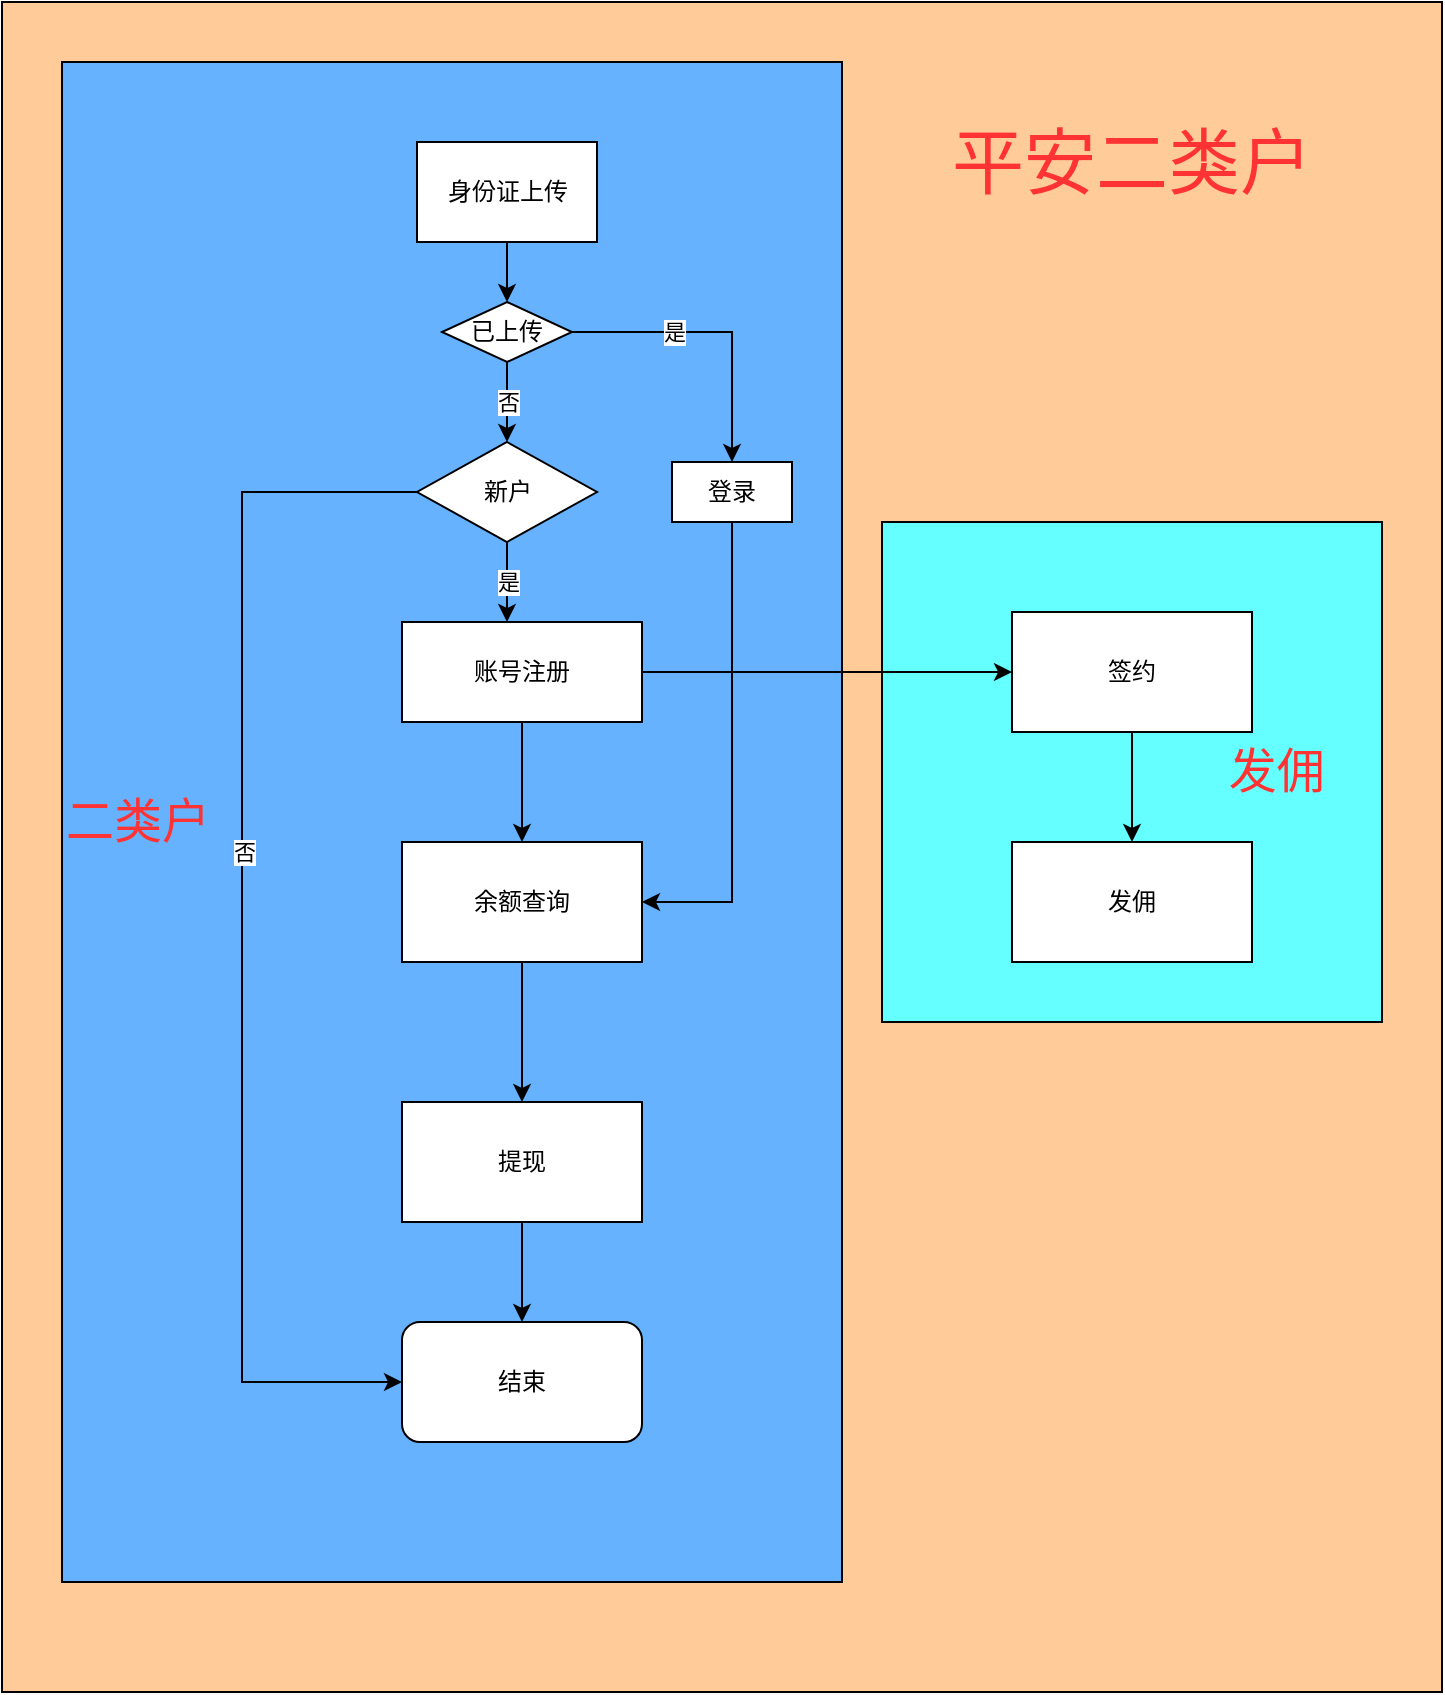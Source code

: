 <mxfile version="16.5.6" type="github">
  <diagram id="ECkrB1jMdO-9J8o60q_2" name="第 1 页">
    <mxGraphModel dx="1422" dy="762" grid="1" gridSize="10" guides="1" tooltips="1" connect="1" arrows="1" fold="1" page="1" pageScale="1" pageWidth="827" pageHeight="1169" math="0" shadow="0">
      <root>
        <mxCell id="0" />
        <mxCell id="1" parent="0" />
        <mxCell id="h-Xt1tI1-LUMdmjLfkKE-1" value="&lt;div&gt;&lt;br&gt;&lt;/div&gt;" style="rounded=0;whiteSpace=wrap;html=1;fontColor=#FF3333;align=left;fillColor=#FFCC99;" parent="1" vertex="1">
          <mxGeometry x="80" y="180" width="720" height="845" as="geometry" />
        </mxCell>
        <mxCell id="h-Xt1tI1-LUMdmjLfkKE-2" value="&lt;font style=&quot;font-size: 24px&quot;&gt;二类户&lt;/font&gt;" style="rounded=0;whiteSpace=wrap;html=1;fontColor=#FF3333;align=left;fillColor=#66B2FF;" parent="1" vertex="1">
          <mxGeometry x="110" y="210" width="390" height="760" as="geometry" />
        </mxCell>
        <mxCell id="h-Xt1tI1-LUMdmjLfkKE-3" value="&lt;font style=&quot;font-size: 24px&quot;&gt;发佣&amp;nbsp; &amp;nbsp;&amp;nbsp;&lt;/font&gt;" style="rounded=0;whiteSpace=wrap;html=1;fillColor=#66FFFF;align=right;fontColor=#FF3333;" parent="1" vertex="1">
          <mxGeometry x="520" y="440" width="250" height="250" as="geometry" />
        </mxCell>
        <mxCell id="h-Xt1tI1-LUMdmjLfkKE-4" value="" style="edgeStyle=orthogonalEdgeStyle;rounded=0;orthogonalLoop=1;jettySize=auto;html=1;entryX=0.5;entryY=0;entryDx=0;entryDy=0;" parent="1" source="h-Xt1tI1-LUMdmjLfkKE-5" edge="1" target="PTR1udxUZSkDVxZLzC3a-2">
          <mxGeometry relative="1" as="geometry">
            <mxPoint x="340" y="370" as="targetPoint" />
          </mxGeometry>
        </mxCell>
        <mxCell id="h-Xt1tI1-LUMdmjLfkKE-5" value="身份证上传" style="rounded=0;whiteSpace=wrap;html=1;" parent="1" vertex="1">
          <mxGeometry x="287.5" y="250" width="90" height="50" as="geometry" />
        </mxCell>
        <mxCell id="h-Xt1tI1-LUMdmjLfkKE-6" value="" style="edgeStyle=orthogonalEdgeStyle;rounded=0;orthogonalLoop=1;jettySize=auto;html=1;" parent="1" source="h-Xt1tI1-LUMdmjLfkKE-8" target="h-Xt1tI1-LUMdmjLfkKE-10" edge="1">
          <mxGeometry relative="1" as="geometry" />
        </mxCell>
        <mxCell id="h-Xt1tI1-LUMdmjLfkKE-7" style="edgeStyle=orthogonalEdgeStyle;rounded=0;orthogonalLoop=1;jettySize=auto;html=1;" parent="1" source="h-Xt1tI1-LUMdmjLfkKE-8" edge="1" target="h-Xt1tI1-LUMdmjLfkKE-19">
          <mxGeometry relative="1" as="geometry">
            <mxPoint x="480" y="515" as="targetPoint" />
          </mxGeometry>
        </mxCell>
        <mxCell id="h-Xt1tI1-LUMdmjLfkKE-8" value="账号注册" style="whiteSpace=wrap;html=1;rounded=0;" parent="1" vertex="1">
          <mxGeometry x="280" y="490" width="120" height="50" as="geometry" />
        </mxCell>
        <mxCell id="h-Xt1tI1-LUMdmjLfkKE-9" value="" style="edgeStyle=orthogonalEdgeStyle;rounded=0;orthogonalLoop=1;jettySize=auto;html=1;" parent="1" source="h-Xt1tI1-LUMdmjLfkKE-10" target="h-Xt1tI1-LUMdmjLfkKE-12" edge="1">
          <mxGeometry relative="1" as="geometry" />
        </mxCell>
        <mxCell id="h-Xt1tI1-LUMdmjLfkKE-10" value="余额查询" style="whiteSpace=wrap;html=1;rounded=0;" parent="1" vertex="1">
          <mxGeometry x="280" y="600" width="120" height="60" as="geometry" />
        </mxCell>
        <mxCell id="h-Xt1tI1-LUMdmjLfkKE-11" value="" style="edgeStyle=orthogonalEdgeStyle;rounded=0;orthogonalLoop=1;jettySize=auto;html=1;" parent="1" source="h-Xt1tI1-LUMdmjLfkKE-12" target="h-Xt1tI1-LUMdmjLfkKE-17" edge="1">
          <mxGeometry relative="1" as="geometry" />
        </mxCell>
        <mxCell id="h-Xt1tI1-LUMdmjLfkKE-12" value="提现" style="whiteSpace=wrap;html=1;rounded=0;" parent="1" vertex="1">
          <mxGeometry x="280" y="730" width="120" height="60" as="geometry" />
        </mxCell>
        <mxCell id="h-Xt1tI1-LUMdmjLfkKE-13" value="是" style="edgeStyle=orthogonalEdgeStyle;rounded=0;orthogonalLoop=1;jettySize=auto;html=1;" parent="1" source="h-Xt1tI1-LUMdmjLfkKE-16" target="h-Xt1tI1-LUMdmjLfkKE-8" edge="1">
          <mxGeometry relative="1" as="geometry">
            <Array as="points">
              <mxPoint x="340" y="450" />
              <mxPoint x="340" y="450" />
            </Array>
          </mxGeometry>
        </mxCell>
        <mxCell id="h-Xt1tI1-LUMdmjLfkKE-14" style="edgeStyle=orthogonalEdgeStyle;rounded=0;orthogonalLoop=1;jettySize=auto;html=1;exitX=0;exitY=0.5;exitDx=0;exitDy=0;entryX=0;entryY=0.5;entryDx=0;entryDy=0;" parent="1" source="h-Xt1tI1-LUMdmjLfkKE-16" target="h-Xt1tI1-LUMdmjLfkKE-17" edge="1">
          <mxGeometry relative="1" as="geometry">
            <Array as="points">
              <mxPoint x="200" y="425" />
              <mxPoint x="200" y="870" />
            </Array>
          </mxGeometry>
        </mxCell>
        <mxCell id="h-Xt1tI1-LUMdmjLfkKE-15" value="否" style="edgeLabel;html=1;align=center;verticalAlign=middle;resizable=0;points=[];" parent="h-Xt1tI1-LUMdmjLfkKE-14" vertex="1" connectable="0">
          <mxGeometry x="-0.126" y="1" relative="1" as="geometry">
            <mxPoint as="offset" />
          </mxGeometry>
        </mxCell>
        <mxCell id="h-Xt1tI1-LUMdmjLfkKE-16" value="新户" style="rhombus;whiteSpace=wrap;html=1;" parent="1" vertex="1">
          <mxGeometry x="287.5" y="400" width="90" height="50" as="geometry" />
        </mxCell>
        <mxCell id="h-Xt1tI1-LUMdmjLfkKE-17" value="结束" style="rounded=1;whiteSpace=wrap;html=1;" parent="1" vertex="1">
          <mxGeometry x="280" y="840" width="120" height="60" as="geometry" />
        </mxCell>
        <mxCell id="h-Xt1tI1-LUMdmjLfkKE-18" value="" style="edgeStyle=orthogonalEdgeStyle;rounded=0;orthogonalLoop=1;jettySize=auto;html=1;" parent="1" source="h-Xt1tI1-LUMdmjLfkKE-19" target="h-Xt1tI1-LUMdmjLfkKE-20" edge="1">
          <mxGeometry relative="1" as="geometry" />
        </mxCell>
        <mxCell id="h-Xt1tI1-LUMdmjLfkKE-19" value="签约" style="rounded=0;whiteSpace=wrap;html=1;" parent="1" vertex="1">
          <mxGeometry x="585" y="485" width="120" height="60" as="geometry" />
        </mxCell>
        <mxCell id="h-Xt1tI1-LUMdmjLfkKE-20" value="发佣" style="whiteSpace=wrap;html=1;rounded=0;" parent="1" vertex="1">
          <mxGeometry x="585" y="600" width="120" height="60" as="geometry" />
        </mxCell>
        <mxCell id="h-Xt1tI1-LUMdmjLfkKE-21" value="&lt;font style=&quot;font-size: 36px&quot;&gt;平安二类户&lt;/font&gt;" style="text;html=1;strokeColor=none;fillColor=none;align=center;verticalAlign=middle;whiteSpace=wrap;rounded=0;fontColor=#FF3333;" parent="1" vertex="1">
          <mxGeometry x="545" y="230" width="200" height="60" as="geometry" />
        </mxCell>
        <mxCell id="PTR1udxUZSkDVxZLzC3a-5" style="edgeStyle=orthogonalEdgeStyle;rounded=0;orthogonalLoop=1;jettySize=auto;html=1;exitX=1;exitY=0.5;exitDx=0;exitDy=0;entryX=0.5;entryY=0;entryDx=0;entryDy=0;" edge="1" parent="1" source="PTR1udxUZSkDVxZLzC3a-2" target="PTR1udxUZSkDVxZLzC3a-4">
          <mxGeometry relative="1" as="geometry" />
        </mxCell>
        <mxCell id="PTR1udxUZSkDVxZLzC3a-7" value="是" style="edgeLabel;html=1;align=center;verticalAlign=middle;resizable=0;points=[];" vertex="1" connectable="0" parent="PTR1udxUZSkDVxZLzC3a-5">
          <mxGeometry x="-0.297" relative="1" as="geometry">
            <mxPoint as="offset" />
          </mxGeometry>
        </mxCell>
        <mxCell id="PTR1udxUZSkDVxZLzC3a-8" value="否" style="edgeStyle=orthogonalEdgeStyle;rounded=0;orthogonalLoop=1;jettySize=auto;html=1;exitX=0.5;exitY=1;exitDx=0;exitDy=0;" edge="1" parent="1" source="PTR1udxUZSkDVxZLzC3a-2" target="h-Xt1tI1-LUMdmjLfkKE-16">
          <mxGeometry relative="1" as="geometry" />
        </mxCell>
        <mxCell id="PTR1udxUZSkDVxZLzC3a-2" value="已上传" style="rhombus;whiteSpace=wrap;html=1;" vertex="1" parent="1">
          <mxGeometry x="300" y="330" width="65" height="30" as="geometry" />
        </mxCell>
        <mxCell id="PTR1udxUZSkDVxZLzC3a-6" style="edgeStyle=orthogonalEdgeStyle;rounded=0;orthogonalLoop=1;jettySize=auto;html=1;exitX=0.5;exitY=1;exitDx=0;exitDy=0;entryX=1;entryY=0.5;entryDx=0;entryDy=0;" edge="1" parent="1" source="PTR1udxUZSkDVxZLzC3a-4" target="h-Xt1tI1-LUMdmjLfkKE-10">
          <mxGeometry relative="1" as="geometry" />
        </mxCell>
        <mxCell id="PTR1udxUZSkDVxZLzC3a-4" value="登录" style="rounded=0;whiteSpace=wrap;html=1;" vertex="1" parent="1">
          <mxGeometry x="415" y="410" width="60" height="30" as="geometry" />
        </mxCell>
      </root>
    </mxGraphModel>
  </diagram>
</mxfile>
